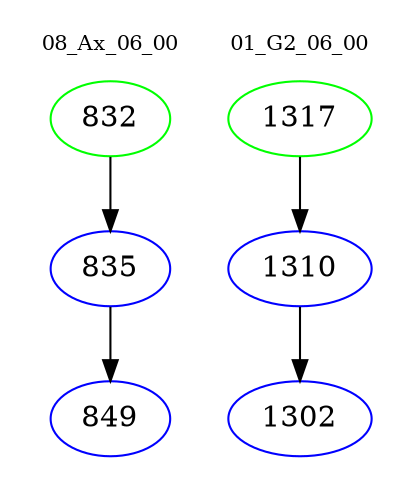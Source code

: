 digraph{
subgraph cluster_0 {
color = white
label = "08_Ax_06_00";
fontsize=10;
T0_832 [label="832", color="green"]
T0_832 -> T0_835 [color="black"]
T0_835 [label="835", color="blue"]
T0_835 -> T0_849 [color="black"]
T0_849 [label="849", color="blue"]
}
subgraph cluster_1 {
color = white
label = "01_G2_06_00";
fontsize=10;
T1_1317 [label="1317", color="green"]
T1_1317 -> T1_1310 [color="black"]
T1_1310 [label="1310", color="blue"]
T1_1310 -> T1_1302 [color="black"]
T1_1302 [label="1302", color="blue"]
}
}
